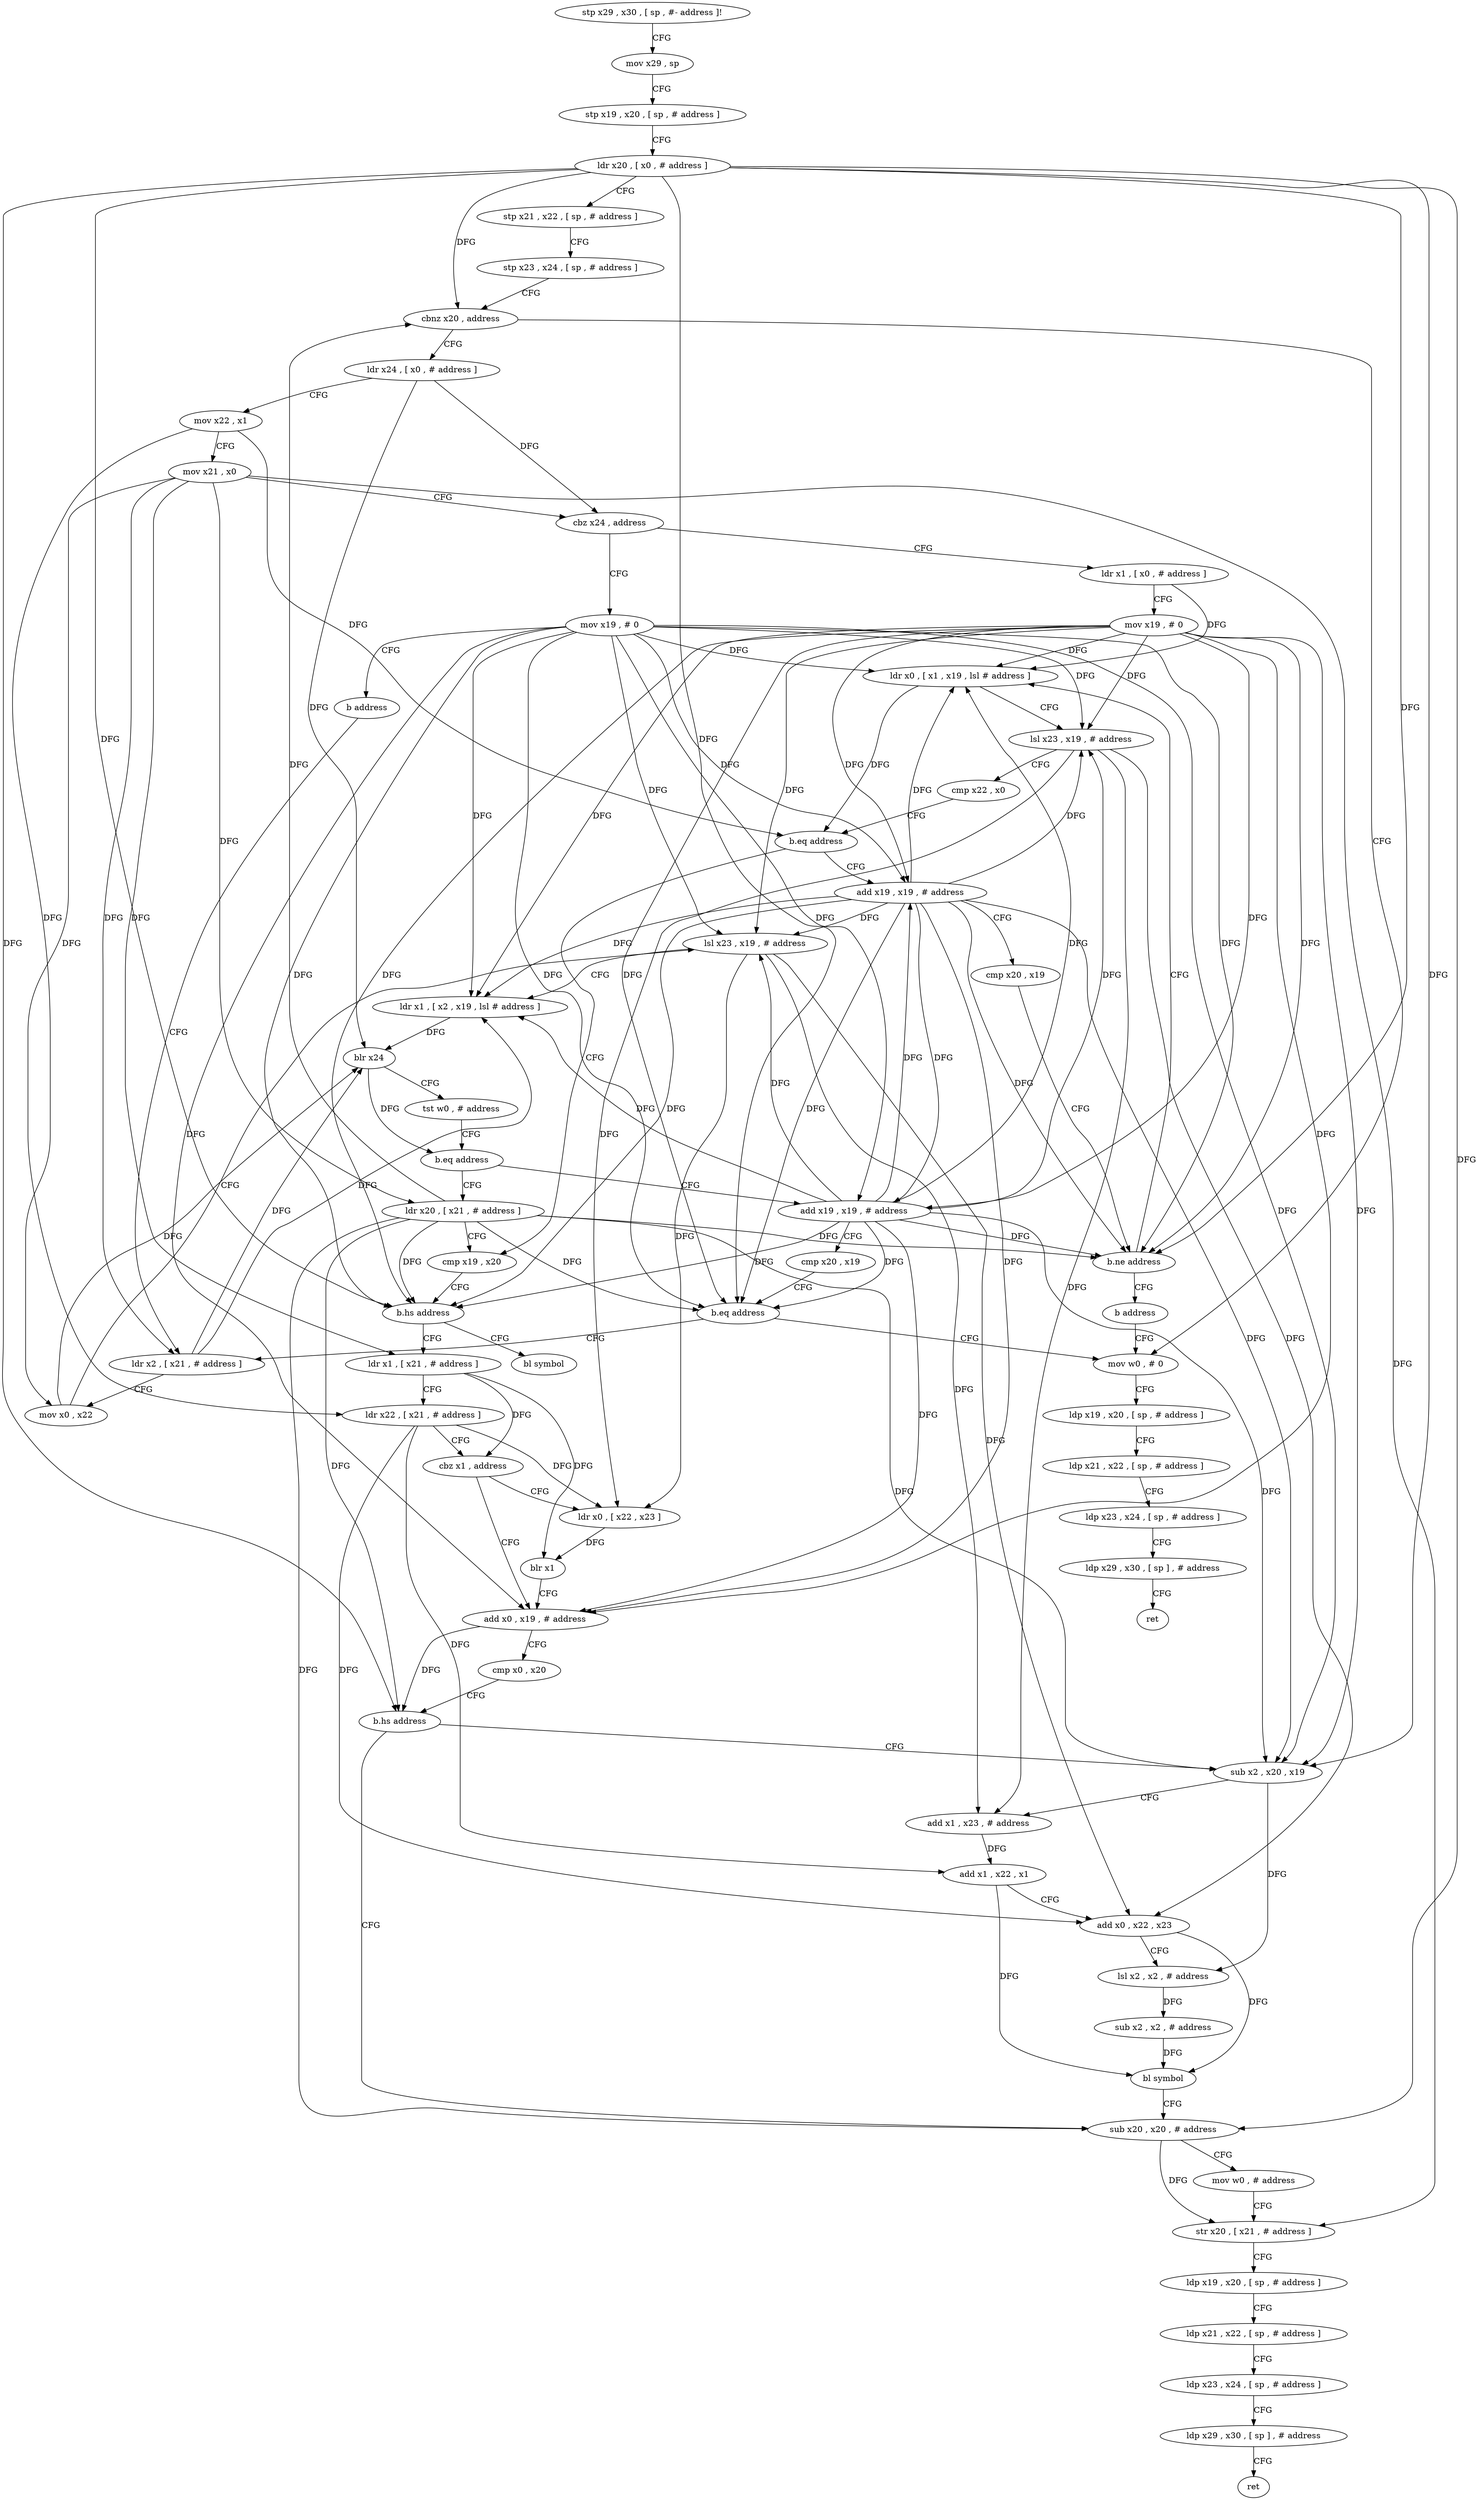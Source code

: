 digraph "func" {
"161560" [label = "stp x29 , x30 , [ sp , #- address ]!" ]
"161564" [label = "mov x29 , sp" ]
"161568" [label = "stp x19 , x20 , [ sp , # address ]" ]
"161572" [label = "ldr x20 , [ x0 , # address ]" ]
"161576" [label = "stp x21 , x22 , [ sp , # address ]" ]
"161580" [label = "stp x23 , x24 , [ sp , # address ]" ]
"161584" [label = "cbnz x20 , address" ]
"161616" [label = "ldr x24 , [ x0 , # address ]" ]
"161588" [label = "mov w0 , # 0" ]
"161620" [label = "mov x22 , x1" ]
"161624" [label = "mov x21 , x0" ]
"161628" [label = "cbz x24 , address" ]
"161784" [label = "ldr x1 , [ x0 , # address ]" ]
"161632" [label = "mov x19 , # 0" ]
"161592" [label = "ldp x19 , x20 , [ sp , # address ]" ]
"161596" [label = "ldp x21 , x22 , [ sp , # address ]" ]
"161600" [label = "ldp x23 , x24 , [ sp , # address ]" ]
"161604" [label = "ldp x29 , x30 , [ sp ] , # address" ]
"161608" [label = "ret" ]
"161788" [label = "mov x19 , # 0" ]
"161792" [label = "ldr x0 , [ x1 , x19 , lsl # address ]" ]
"161636" [label = "b address" ]
"161652" [label = "ldr x2 , [ x21 , # address ]" ]
"161684" [label = "cmp x19 , x20" ]
"161688" [label = "b.hs address" ]
"161824" [label = "bl symbol" ]
"161692" [label = "ldr x1 , [ x21 , # address ]" ]
"161808" [label = "add x19 , x19 , # address" ]
"161812" [label = "cmp x20 , x19" ]
"161816" [label = "b.ne address" ]
"161820" [label = "b address" ]
"161656" [label = "mov x0 , x22" ]
"161660" [label = "lsl x23 , x19 , # address" ]
"161664" [label = "ldr x1 , [ x2 , x19 , lsl # address ]" ]
"161668" [label = "blr x24" ]
"161672" [label = "tst w0 , # address" ]
"161676" [label = "b.eq address" ]
"161640" [label = "add x19 , x19 , # address" ]
"161680" [label = "ldr x20 , [ x21 , # address ]" ]
"161696" [label = "ldr x22 , [ x21 , # address ]" ]
"161700" [label = "cbz x1 , address" ]
"161712" [label = "add x0 , x19 , # address" ]
"161704" [label = "ldr x0 , [ x22 , x23 ]" ]
"161796" [label = "lsl x23 , x19 , # address" ]
"161800" [label = "cmp x22 , x0" ]
"161804" [label = "b.eq address" ]
"161644" [label = "cmp x20 , x19" ]
"161648" [label = "b.eq address" ]
"161716" [label = "cmp x0 , x20" ]
"161720" [label = "b.hs address" ]
"161752" [label = "sub x20 , x20 , # address" ]
"161724" [label = "sub x2 , x20 , x19" ]
"161708" [label = "blr x1" ]
"161756" [label = "mov w0 , # address" ]
"161760" [label = "str x20 , [ x21 , # address ]" ]
"161764" [label = "ldp x19 , x20 , [ sp , # address ]" ]
"161768" [label = "ldp x21 , x22 , [ sp , # address ]" ]
"161772" [label = "ldp x23 , x24 , [ sp , # address ]" ]
"161776" [label = "ldp x29 , x30 , [ sp ] , # address" ]
"161780" [label = "ret" ]
"161728" [label = "add x1 , x23 , # address" ]
"161732" [label = "add x1 , x22 , x1" ]
"161736" [label = "add x0 , x22 , x23" ]
"161740" [label = "lsl x2 , x2 , # address" ]
"161744" [label = "sub x2 , x2 , # address" ]
"161748" [label = "bl symbol" ]
"161560" -> "161564" [ label = "CFG" ]
"161564" -> "161568" [ label = "CFG" ]
"161568" -> "161572" [ label = "CFG" ]
"161572" -> "161576" [ label = "CFG" ]
"161572" -> "161584" [ label = "DFG" ]
"161572" -> "161688" [ label = "DFG" ]
"161572" -> "161816" [ label = "DFG" ]
"161572" -> "161648" [ label = "DFG" ]
"161572" -> "161720" [ label = "DFG" ]
"161572" -> "161752" [ label = "DFG" ]
"161572" -> "161724" [ label = "DFG" ]
"161576" -> "161580" [ label = "CFG" ]
"161580" -> "161584" [ label = "CFG" ]
"161584" -> "161616" [ label = "CFG" ]
"161584" -> "161588" [ label = "CFG" ]
"161616" -> "161620" [ label = "CFG" ]
"161616" -> "161628" [ label = "DFG" ]
"161616" -> "161668" [ label = "DFG" ]
"161588" -> "161592" [ label = "CFG" ]
"161620" -> "161624" [ label = "CFG" ]
"161620" -> "161804" [ label = "DFG" ]
"161620" -> "161656" [ label = "DFG" ]
"161624" -> "161628" [ label = "CFG" ]
"161624" -> "161652" [ label = "DFG" ]
"161624" -> "161680" [ label = "DFG" ]
"161624" -> "161692" [ label = "DFG" ]
"161624" -> "161696" [ label = "DFG" ]
"161624" -> "161760" [ label = "DFG" ]
"161628" -> "161784" [ label = "CFG" ]
"161628" -> "161632" [ label = "CFG" ]
"161784" -> "161788" [ label = "CFG" ]
"161784" -> "161792" [ label = "DFG" ]
"161632" -> "161636" [ label = "CFG" ]
"161632" -> "161792" [ label = "DFG" ]
"161632" -> "161796" [ label = "DFG" ]
"161632" -> "161660" [ label = "DFG" ]
"161632" -> "161664" [ label = "DFG" ]
"161632" -> "161688" [ label = "DFG" ]
"161632" -> "161808" [ label = "DFG" ]
"161632" -> "161816" [ label = "DFG" ]
"161632" -> "161640" [ label = "DFG" ]
"161632" -> "161648" [ label = "DFG" ]
"161632" -> "161712" [ label = "DFG" ]
"161632" -> "161724" [ label = "DFG" ]
"161592" -> "161596" [ label = "CFG" ]
"161596" -> "161600" [ label = "CFG" ]
"161600" -> "161604" [ label = "CFG" ]
"161604" -> "161608" [ label = "CFG" ]
"161788" -> "161792" [ label = "DFG" ]
"161788" -> "161796" [ label = "DFG" ]
"161788" -> "161660" [ label = "DFG" ]
"161788" -> "161664" [ label = "DFG" ]
"161788" -> "161688" [ label = "DFG" ]
"161788" -> "161808" [ label = "DFG" ]
"161788" -> "161816" [ label = "DFG" ]
"161788" -> "161640" [ label = "DFG" ]
"161788" -> "161648" [ label = "DFG" ]
"161788" -> "161712" [ label = "DFG" ]
"161788" -> "161724" [ label = "DFG" ]
"161792" -> "161796" [ label = "CFG" ]
"161792" -> "161804" [ label = "DFG" ]
"161636" -> "161652" [ label = "CFG" ]
"161652" -> "161656" [ label = "CFG" ]
"161652" -> "161664" [ label = "DFG" ]
"161652" -> "161668" [ label = "DFG" ]
"161684" -> "161688" [ label = "CFG" ]
"161688" -> "161824" [ label = "CFG" ]
"161688" -> "161692" [ label = "CFG" ]
"161692" -> "161696" [ label = "CFG" ]
"161692" -> "161700" [ label = "DFG" ]
"161692" -> "161708" [ label = "DFG" ]
"161808" -> "161812" [ label = "CFG" ]
"161808" -> "161792" [ label = "DFG" ]
"161808" -> "161796" [ label = "DFG" ]
"161808" -> "161660" [ label = "DFG" ]
"161808" -> "161664" [ label = "DFG" ]
"161808" -> "161688" [ label = "DFG" ]
"161808" -> "161816" [ label = "DFG" ]
"161808" -> "161640" [ label = "DFG" ]
"161808" -> "161648" [ label = "DFG" ]
"161808" -> "161712" [ label = "DFG" ]
"161808" -> "161724" [ label = "DFG" ]
"161812" -> "161816" [ label = "CFG" ]
"161816" -> "161792" [ label = "CFG" ]
"161816" -> "161820" [ label = "CFG" ]
"161820" -> "161588" [ label = "CFG" ]
"161656" -> "161660" [ label = "CFG" ]
"161656" -> "161668" [ label = "DFG" ]
"161660" -> "161664" [ label = "CFG" ]
"161660" -> "161704" [ label = "DFG" ]
"161660" -> "161728" [ label = "DFG" ]
"161660" -> "161736" [ label = "DFG" ]
"161664" -> "161668" [ label = "DFG" ]
"161668" -> "161672" [ label = "CFG" ]
"161668" -> "161676" [ label = "DFG" ]
"161672" -> "161676" [ label = "CFG" ]
"161676" -> "161640" [ label = "CFG" ]
"161676" -> "161680" [ label = "CFG" ]
"161640" -> "161644" [ label = "CFG" ]
"161640" -> "161792" [ label = "DFG" ]
"161640" -> "161796" [ label = "DFG" ]
"161640" -> "161660" [ label = "DFG" ]
"161640" -> "161664" [ label = "DFG" ]
"161640" -> "161808" [ label = "DFG" ]
"161640" -> "161816" [ label = "DFG" ]
"161640" -> "161688" [ label = "DFG" ]
"161640" -> "161648" [ label = "DFG" ]
"161640" -> "161712" [ label = "DFG" ]
"161640" -> "161724" [ label = "DFG" ]
"161680" -> "161684" [ label = "CFG" ]
"161680" -> "161584" [ label = "DFG" ]
"161680" -> "161688" [ label = "DFG" ]
"161680" -> "161816" [ label = "DFG" ]
"161680" -> "161648" [ label = "DFG" ]
"161680" -> "161720" [ label = "DFG" ]
"161680" -> "161752" [ label = "DFG" ]
"161680" -> "161724" [ label = "DFG" ]
"161696" -> "161700" [ label = "CFG" ]
"161696" -> "161704" [ label = "DFG" ]
"161696" -> "161732" [ label = "DFG" ]
"161696" -> "161736" [ label = "DFG" ]
"161700" -> "161712" [ label = "CFG" ]
"161700" -> "161704" [ label = "CFG" ]
"161712" -> "161716" [ label = "CFG" ]
"161712" -> "161720" [ label = "DFG" ]
"161704" -> "161708" [ label = "DFG" ]
"161796" -> "161800" [ label = "CFG" ]
"161796" -> "161704" [ label = "DFG" ]
"161796" -> "161728" [ label = "DFG" ]
"161796" -> "161736" [ label = "DFG" ]
"161800" -> "161804" [ label = "CFG" ]
"161804" -> "161684" [ label = "CFG" ]
"161804" -> "161808" [ label = "CFG" ]
"161644" -> "161648" [ label = "CFG" ]
"161648" -> "161588" [ label = "CFG" ]
"161648" -> "161652" [ label = "CFG" ]
"161716" -> "161720" [ label = "CFG" ]
"161720" -> "161752" [ label = "CFG" ]
"161720" -> "161724" [ label = "CFG" ]
"161752" -> "161756" [ label = "CFG" ]
"161752" -> "161760" [ label = "DFG" ]
"161724" -> "161728" [ label = "CFG" ]
"161724" -> "161740" [ label = "DFG" ]
"161708" -> "161712" [ label = "CFG" ]
"161756" -> "161760" [ label = "CFG" ]
"161760" -> "161764" [ label = "CFG" ]
"161764" -> "161768" [ label = "CFG" ]
"161768" -> "161772" [ label = "CFG" ]
"161772" -> "161776" [ label = "CFG" ]
"161776" -> "161780" [ label = "CFG" ]
"161728" -> "161732" [ label = "DFG" ]
"161732" -> "161736" [ label = "CFG" ]
"161732" -> "161748" [ label = "DFG" ]
"161736" -> "161740" [ label = "CFG" ]
"161736" -> "161748" [ label = "DFG" ]
"161740" -> "161744" [ label = "DFG" ]
"161744" -> "161748" [ label = "DFG" ]
"161748" -> "161752" [ label = "CFG" ]
}
